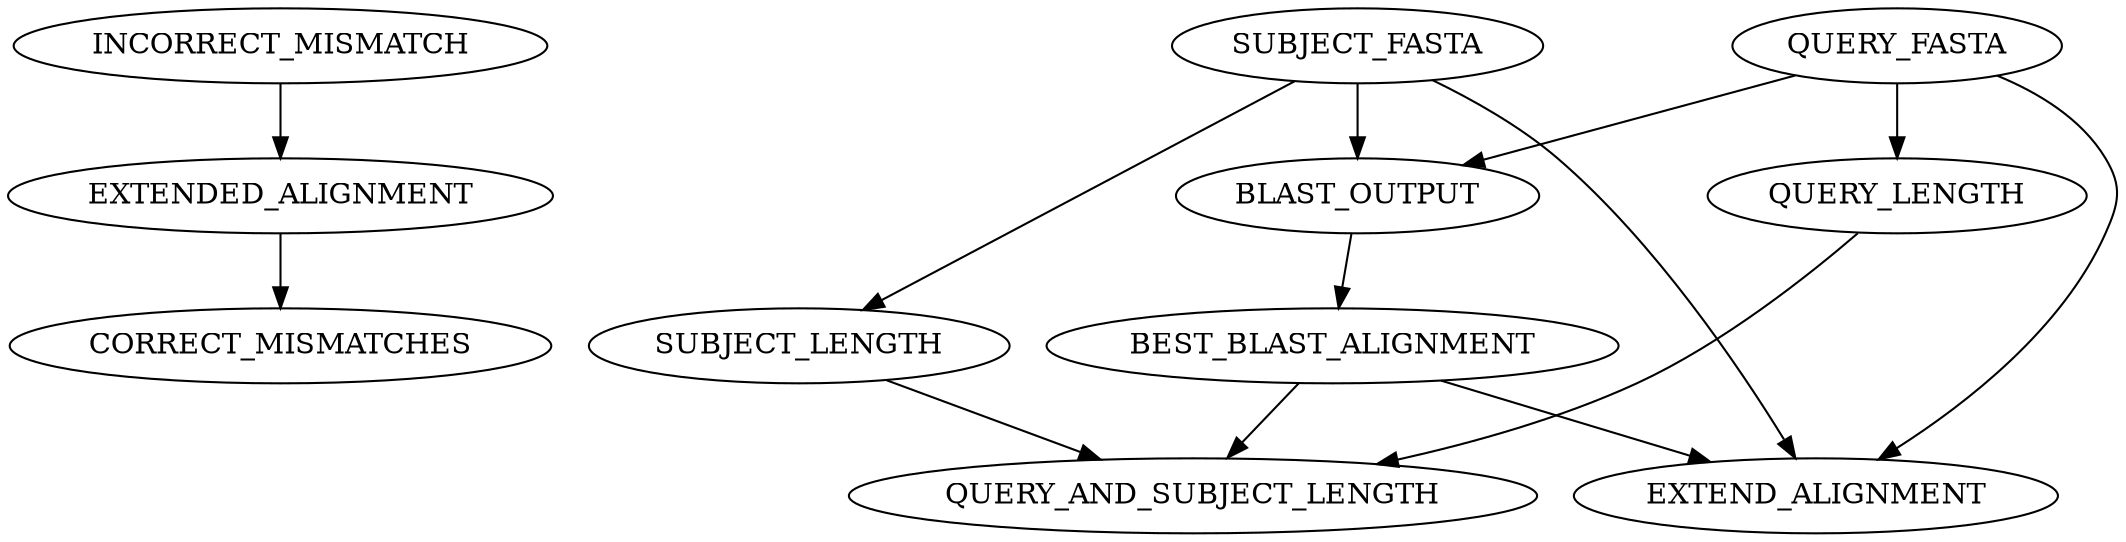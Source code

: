 digraph {
EXTENDED_ALIGNMENT -> CORRECT_MISMATCHES;
QUERY_FASTA -> EXTEND_ALIGNMENT;
SUBJECT_FASTA -> EXTEND_ALIGNMENT;
BEST_BLAST_ALIGNMENT -> EXTEND_ALIGNMENT;
INCORRECT_MISMATCH -> EXTENDED_ALIGNMENT;
QUERY_LENGTH -> QUERY_AND_SUBJECT_LENGTH;
SUBJECT_LENGTH -> QUERY_AND_SUBJECT_LENGTH;
BEST_BLAST_ALIGNMENT -> QUERY_AND_SUBJECT_LENGTH;
QUERY_FASTA -> QUERY_LENGTH;
SUBJECT_FASTA -> SUBJECT_LENGTH;
BLAST_OUTPUT -> BEST_BLAST_ALIGNMENT;
QUERY_FASTA -> BLAST_OUTPUT;
SUBJECT_FASTA -> BLAST_OUTPUT;
}
